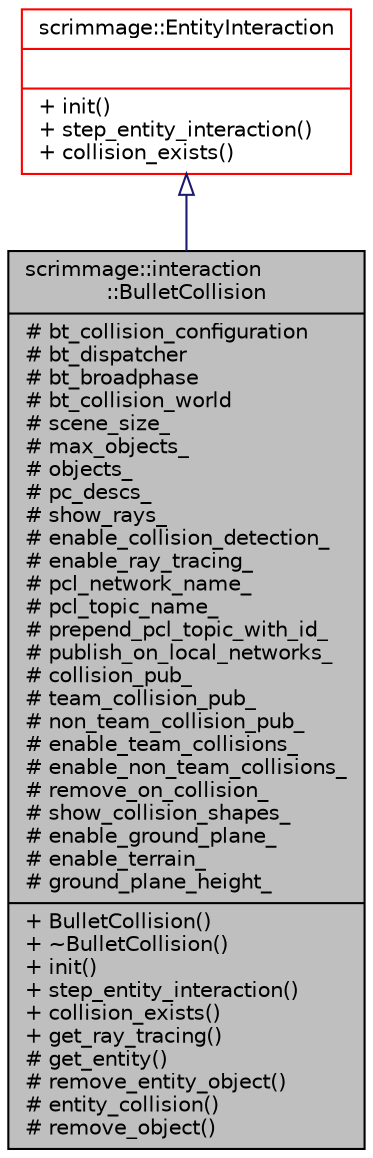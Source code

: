 digraph "scrimmage::interaction::BulletCollision"
{
 // LATEX_PDF_SIZE
  edge [fontname="Helvetica",fontsize="10",labelfontname="Helvetica",labelfontsize="10"];
  node [fontname="Helvetica",fontsize="10",shape=record];
  Node1 [label="{scrimmage::interaction\l::BulletCollision\n|# bt_collision_configuration\l# bt_dispatcher\l# bt_broadphase\l# bt_collision_world\l# scene_size_\l# max_objects_\l# objects_\l# pc_descs_\l# show_rays_\l# enable_collision_detection_\l# enable_ray_tracing_\l# pcl_network_name_\l# pcl_topic_name_\l# prepend_pcl_topic_with_id_\l# publish_on_local_networks_\l# collision_pub_\l# team_collision_pub_\l# non_team_collision_pub_\l# enable_team_collisions_\l# enable_non_team_collisions_\l# remove_on_collision_\l# show_collision_shapes_\l# enable_ground_plane_\l# enable_terrain_\l# ground_plane_height_\l|+ BulletCollision()\l+ ~BulletCollision()\l+ init()\l+ step_entity_interaction()\l+ collision_exists()\l+ get_ray_tracing()\l# get_entity()\l# remove_entity_object()\l# entity_collision()\l# remove_object()\l}",height=0.2,width=0.4,color="black", fillcolor="grey75", style="filled", fontcolor="black",tooltip=" "];
  Node2 -> Node1 [dir="back",color="midnightblue",fontsize="10",style="solid",arrowtail="onormal",fontname="Helvetica"];
  Node2 [label="{scrimmage::EntityInteraction\n||+ init()\l+ step_entity_interaction()\l+ collision_exists()\l}",height=0.2,width=0.4,color="red", fillcolor="white", style="filled",URL="$classscrimmage_1_1EntityInteraction.html",tooltip=" "];
}
